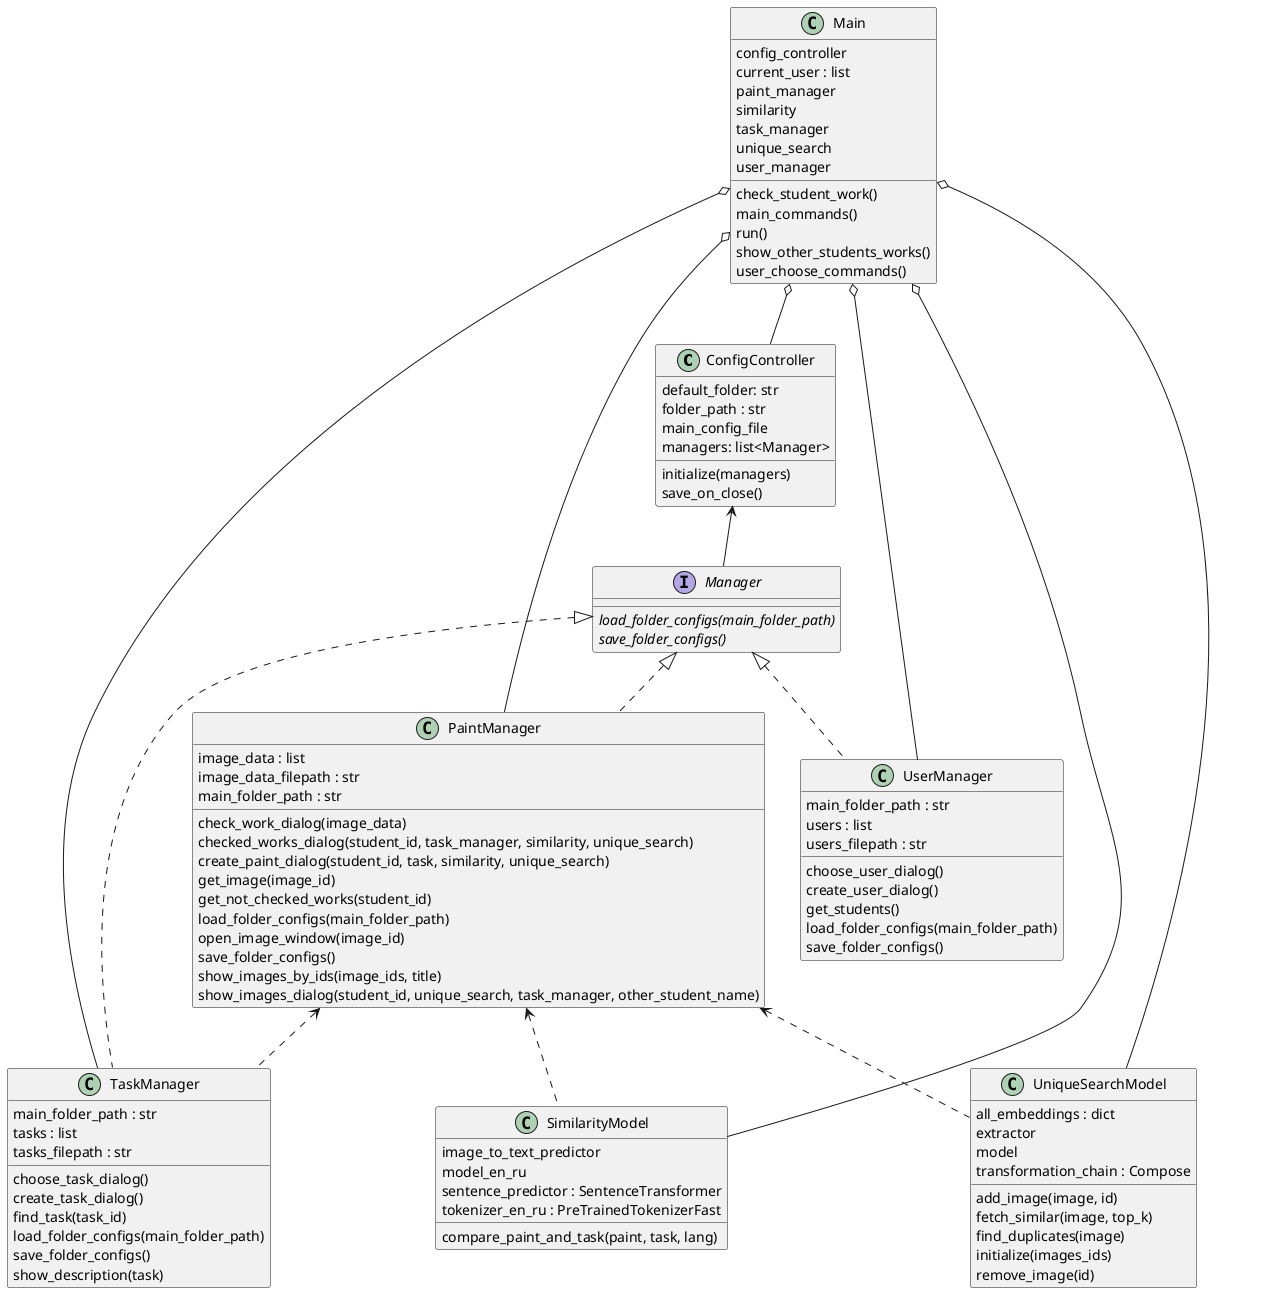 @startuml classes
set namespaceSeparator none
class ConfigController {
  default_folder: str
  folder_path : str
  main_config_file
  managers: list<Manager>
  initialize(managers)
  save_on_close()
}
interface Manager {
  {abstract}load_folder_configs(main_folder_path)
  {abstract}save_folder_configs()
}
class PaintManager implements Manager {
  image_data : list
  image_data_filepath : str
  main_folder_path : str
  check_work_dialog(image_data)
  checked_works_dialog(student_id, task_manager, similarity, unique_search)
  create_paint_dialog(student_id, task, similarity, unique_search)
  get_image(image_id)
  get_not_checked_works(student_id)
  load_folder_configs(main_folder_path)
  open_image_window(image_id)
  save_folder_configs()
  show_images_by_ids(image_ids, title)
  show_images_dialog(student_id, unique_search, task_manager, other_student_name)
}
class SimilarityModel {
  image_to_text_predictor
  model_en_ru
  sentence_predictor : SentenceTransformer
  tokenizer_en_ru : PreTrainedTokenizerFast
  compare_paint_and_task(paint, task, lang)
}
class TaskManager implements Manager {
  main_folder_path : str
  tasks : list
  tasks_filepath : str
  choose_task_dialog()
  create_task_dialog()
  find_task(task_id)
  load_folder_configs(main_folder_path)
  save_folder_configs()
  show_description(task)
}
class UniqueSearchModel {
  all_embeddings : dict
  extractor
  model
  transformation_chain : Compose
  add_image(image, id)
  fetch_similar(image, top_k)
  find_duplicates(image)
  initialize(images_ids)
  remove_image(id)
}
class UserManager implements Manager {
  main_folder_path : str
  users : list
  users_filepath : str
  choose_user_dialog()
  create_user_dialog()
  get_students()
  load_folder_configs(main_folder_path)
  save_folder_configs()
}
class Main {
  config_controller
  current_user : list
  paint_manager
  similarity
  task_manager
  unique_search
  user_manager
  check_student_work()
  main_commands()
  run()
  show_other_students_works()
  user_choose_commands()
}

Main o-- UniqueSearchModel
Main o-- SimilarityModel
Main o-- ConfigController
Main o-- PaintManager
Main o-- UserManager
Main o-- TaskManager
ConfigController <-- Manager
PaintManager <.. SimilarityModel
PaintManager <.. UniqueSearchModel
PaintManager <.. TaskManager

@enduml
